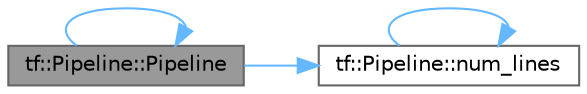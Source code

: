 digraph "tf::Pipeline::Pipeline"
{
 // LATEX_PDF_SIZE
  bgcolor="transparent";
  edge [fontname=Helvetica,fontsize=10,labelfontname=Helvetica,labelfontsize=10];
  node [fontname=Helvetica,fontsize=10,shape=box,height=0.2,width=0.4];
  rankdir="LR";
  Node1 [id="Node000001",label="tf::Pipeline::Pipeline",height=0.2,width=0.4,color="gray40", fillcolor="grey60", style="filled", fontcolor="black",tooltip="constructs a pipeline object"];
  Node1 -> Node2 [id="edge1_Node000001_Node000002",color="steelblue1",style="solid",tooltip=" "];
  Node2 [id="Node000002",label="tf::Pipeline::num_lines",height=0.2,width=0.4,color="grey40", fillcolor="white", style="filled",URL="$classtf_1_1_pipeline.html#a79f066bacd6c1abd28c26d8196955e95",tooltip="queries the number of parallel lines"];
  Node2 -> Node2 [id="edge2_Node000002_Node000002",color="steelblue1",style="solid",tooltip=" "];
  Node1 -> Node1 [id="edge3_Node000001_Node000001",color="steelblue1",style="solid",tooltip=" "];
}
